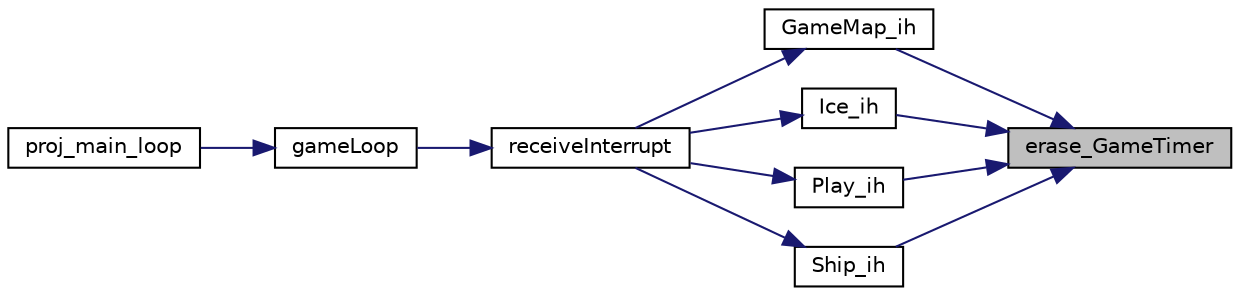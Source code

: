 digraph "erase_GameTimer"
{
 // LATEX_PDF_SIZE
  edge [fontname="Helvetica",fontsize="10",labelfontname="Helvetica",labelfontsize="10"];
  node [fontname="Helvetica",fontsize="10",shape=record];
  rankdir="RL";
  Node1 [label="erase_GameTimer",height=0.2,width=0.4,color="black", fillcolor="grey75", style="filled", fontcolor="black",tooltip="Removes the game time from the screen."];
  Node1 -> Node2 [dir="back",color="midnightblue",fontsize="10",style="solid",fontname="Helvetica"];
  Node2 [label="GameMap_ih",height=0.2,width=0.4,color="black", fillcolor="white", style="filled",URL="$_menus_8h.html#ad1f6bce2532f99468270f5c296fada98",tooltip="GameMap menu interrupt handler."];
  Node2 -> Node3 [dir="back",color="midnightblue",fontsize="10",style="solid",fontname="Helvetica"];
  Node3 [label="receiveInterrupt",height=0.2,width=0.4,color="black", fillcolor="white", style="filled",URL="$_game_8h.html#a2bc13b25628ee7b60fb6d5c72da10d39",tooltip="Redirects the interrupt received to its handler deppending on the current gameMenu."];
  Node3 -> Node4 [dir="back",color="midnightblue",fontsize="10",style="solid",fontname="Helvetica"];
  Node4 [label="gameLoop",height=0.2,width=0.4,color="black", fillcolor="white", style="filled",URL="$_game_8h.html#ae3fcb6ab83836a82d8ab58a853667cba",tooltip="Game main loop, subscribes and receives all the interrupts from each device, in the end unsubscribes ..."];
  Node4 -> Node5 [dir="back",color="midnightblue",fontsize="10",style="solid",fontname="Helvetica"];
  Node5 [label="proj_main_loop",height=0.2,width=0.4,color="black", fillcolor="white", style="filled",URL="$proj_8c.html#a90aad768b0a0b41e4bcacc566b0cae6e",tooltip=" "];
  Node1 -> Node6 [dir="back",color="midnightblue",fontsize="10",style="solid",fontname="Helvetica"];
  Node6 [label="Ice_ih",height=0.2,width=0.4,color="black", fillcolor="white", style="filled",URL="$_menus_8h.html#a2c868904f0707add63b5b8dad5a0fb70",tooltip="Ice task interrupt handler."];
  Node6 -> Node3 [dir="back",color="midnightblue",fontsize="10",style="solid",fontname="Helvetica"];
  Node1 -> Node7 [dir="back",color="midnightblue",fontsize="10",style="solid",fontname="Helvetica"];
  Node7 [label="Play_ih",height=0.2,width=0.4,color="black", fillcolor="white", style="filled",URL="$_game_8h.html#a5e37d0a40a8d0e1d72ebe9e838178e76",tooltip="Play menu interrupt handler."];
  Node7 -> Node3 [dir="back",color="midnightblue",fontsize="10",style="solid",fontname="Helvetica"];
  Node1 -> Node8 [dir="back",color="midnightblue",fontsize="10",style="solid",fontname="Helvetica"];
  Node8 [label="Ship_ih",height=0.2,width=0.4,color="black", fillcolor="white", style="filled",URL="$_menus_8h.html#a75e8944d5ec282e8efbbaec5b8c46fb1",tooltip="Ship task interrupt handler."];
  Node8 -> Node3 [dir="back",color="midnightblue",fontsize="10",style="solid",fontname="Helvetica"];
}
